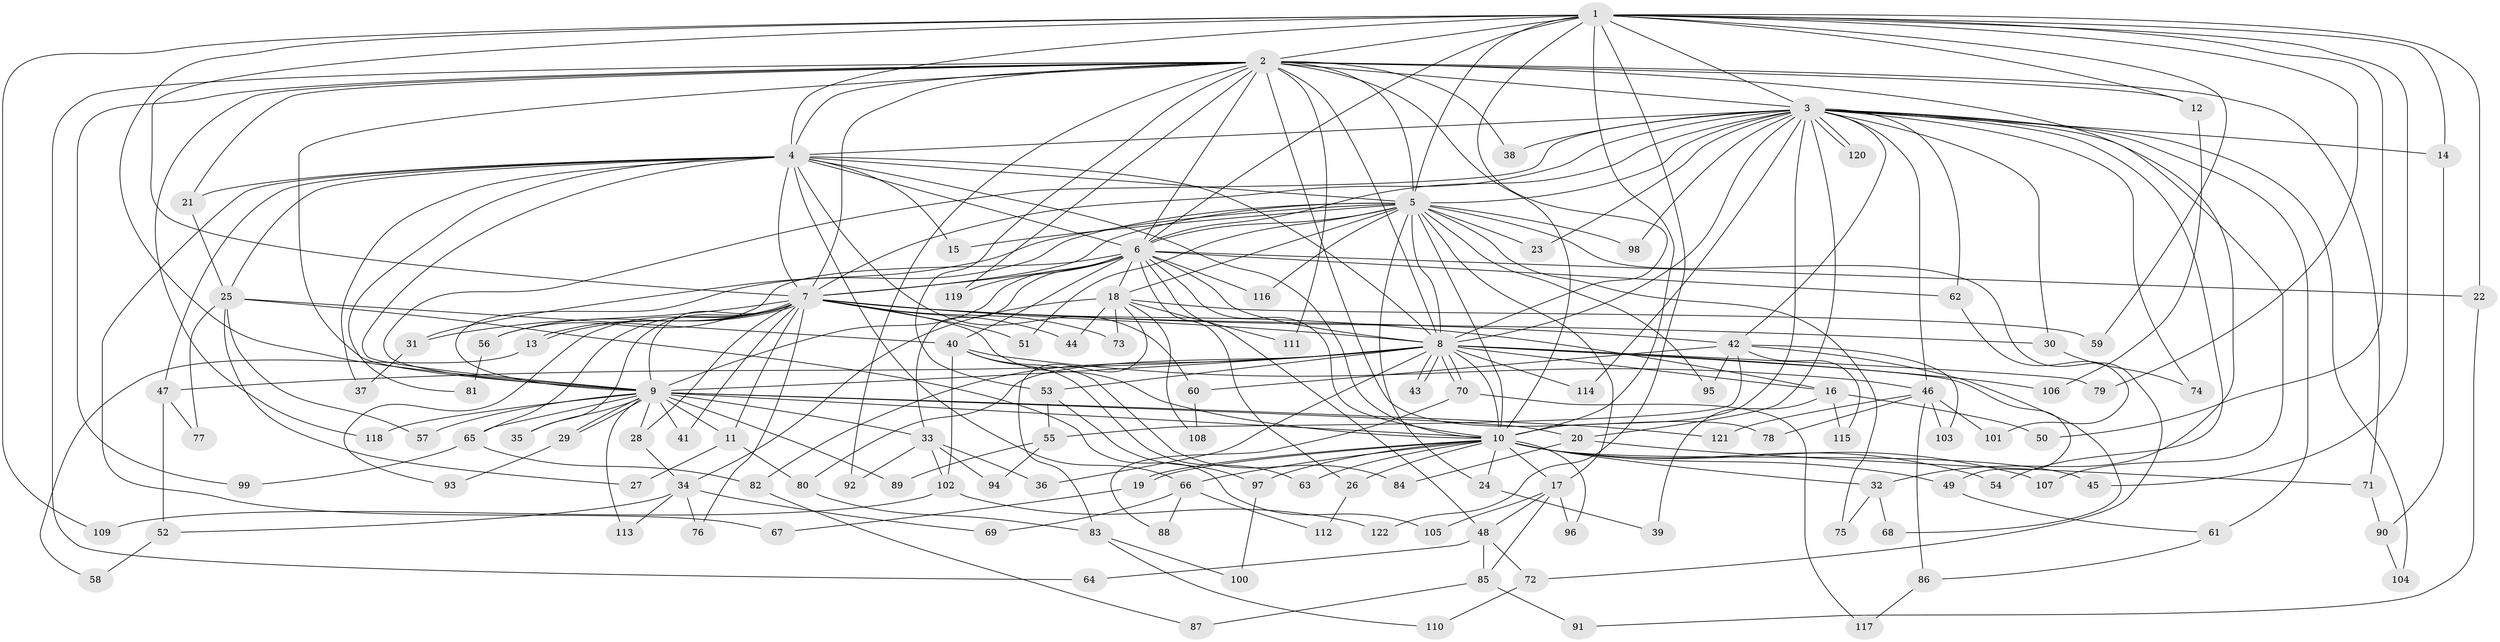// coarse degree distribution, {22: 0.013513513513513514, 16: 0.013513513513513514, 18: 0.013513513513513514, 14: 0.013513513513513514, 17: 0.02702702702702703, 27: 0.013513513513513514, 8: 0.013513513513513514, 2: 0.5, 4: 0.05405405405405406, 6: 0.04054054054054054, 10: 0.04054054054054054, 13: 0.013513513513513514, 3: 0.13513513513513514, 5: 0.05405405405405406, 1: 0.04054054054054054, 7: 0.013513513513513514}
// Generated by graph-tools (version 1.1) at 2025/49/03/04/25 22:49:45]
// undirected, 122 vertices, 269 edges
graph export_dot {
  node [color=gray90,style=filled];
  1;
  2;
  3;
  4;
  5;
  6;
  7;
  8;
  9;
  10;
  11;
  12;
  13;
  14;
  15;
  16;
  17;
  18;
  19;
  20;
  21;
  22;
  23;
  24;
  25;
  26;
  27;
  28;
  29;
  30;
  31;
  32;
  33;
  34;
  35;
  36;
  37;
  38;
  39;
  40;
  41;
  42;
  43;
  44;
  45;
  46;
  47;
  48;
  49;
  50;
  51;
  52;
  53;
  54;
  55;
  56;
  57;
  58;
  59;
  60;
  61;
  62;
  63;
  64;
  65;
  66;
  67;
  68;
  69;
  70;
  71;
  72;
  73;
  74;
  75;
  76;
  77;
  78;
  79;
  80;
  81;
  82;
  83;
  84;
  85;
  86;
  87;
  88;
  89;
  90;
  91;
  92;
  93;
  94;
  95;
  96;
  97;
  98;
  99;
  100;
  101;
  102;
  103;
  104;
  105;
  106;
  107;
  108;
  109;
  110;
  111;
  112;
  113;
  114;
  115;
  116;
  117;
  118;
  119;
  120;
  121;
  122;
  1 -- 2;
  1 -- 3;
  1 -- 4;
  1 -- 5;
  1 -- 6;
  1 -- 7;
  1 -- 8;
  1 -- 9;
  1 -- 10;
  1 -- 12;
  1 -- 14;
  1 -- 22;
  1 -- 45;
  1 -- 50;
  1 -- 59;
  1 -- 79;
  1 -- 109;
  1 -- 122;
  2 -- 3;
  2 -- 4;
  2 -- 5;
  2 -- 6;
  2 -- 7;
  2 -- 8;
  2 -- 9;
  2 -- 10;
  2 -- 12;
  2 -- 21;
  2 -- 32;
  2 -- 38;
  2 -- 53;
  2 -- 64;
  2 -- 71;
  2 -- 78;
  2 -- 92;
  2 -- 99;
  2 -- 111;
  2 -- 118;
  2 -- 119;
  3 -- 4;
  3 -- 5;
  3 -- 6;
  3 -- 7;
  3 -- 8;
  3 -- 9;
  3 -- 10;
  3 -- 14;
  3 -- 20;
  3 -- 23;
  3 -- 30;
  3 -- 38;
  3 -- 42;
  3 -- 46;
  3 -- 54;
  3 -- 61;
  3 -- 62;
  3 -- 74;
  3 -- 98;
  3 -- 104;
  3 -- 107;
  3 -- 114;
  3 -- 120;
  3 -- 120;
  4 -- 5;
  4 -- 6;
  4 -- 7;
  4 -- 8;
  4 -- 9;
  4 -- 10;
  4 -- 15;
  4 -- 21;
  4 -- 25;
  4 -- 37;
  4 -- 47;
  4 -- 60;
  4 -- 66;
  4 -- 67;
  4 -- 81;
  5 -- 6;
  5 -- 7;
  5 -- 8;
  5 -- 9;
  5 -- 10;
  5 -- 15;
  5 -- 17;
  5 -- 18;
  5 -- 23;
  5 -- 24;
  5 -- 31;
  5 -- 51;
  5 -- 72;
  5 -- 75;
  5 -- 95;
  5 -- 98;
  5 -- 116;
  6 -- 7;
  6 -- 8;
  6 -- 9;
  6 -- 10;
  6 -- 18;
  6 -- 22;
  6 -- 26;
  6 -- 33;
  6 -- 40;
  6 -- 48;
  6 -- 56;
  6 -- 62;
  6 -- 116;
  6 -- 119;
  7 -- 8;
  7 -- 9;
  7 -- 10;
  7 -- 11;
  7 -- 13;
  7 -- 13;
  7 -- 16;
  7 -- 28;
  7 -- 30;
  7 -- 31;
  7 -- 35;
  7 -- 41;
  7 -- 42;
  7 -- 44;
  7 -- 51;
  7 -- 56;
  7 -- 65;
  7 -- 73;
  7 -- 76;
  7 -- 93;
  8 -- 9;
  8 -- 10;
  8 -- 16;
  8 -- 36;
  8 -- 43;
  8 -- 43;
  8 -- 47;
  8 -- 49;
  8 -- 53;
  8 -- 70;
  8 -- 70;
  8 -- 79;
  8 -- 80;
  8 -- 82;
  8 -- 106;
  8 -- 114;
  9 -- 10;
  9 -- 11;
  9 -- 20;
  9 -- 28;
  9 -- 29;
  9 -- 29;
  9 -- 33;
  9 -- 35;
  9 -- 41;
  9 -- 57;
  9 -- 65;
  9 -- 89;
  9 -- 113;
  9 -- 118;
  9 -- 121;
  10 -- 17;
  10 -- 19;
  10 -- 19;
  10 -- 24;
  10 -- 26;
  10 -- 32;
  10 -- 45;
  10 -- 49;
  10 -- 54;
  10 -- 63;
  10 -- 66;
  10 -- 96;
  10 -- 97;
  10 -- 107;
  11 -- 27;
  11 -- 80;
  12 -- 106;
  13 -- 58;
  14 -- 90;
  16 -- 39;
  16 -- 50;
  16 -- 115;
  17 -- 48;
  17 -- 85;
  17 -- 96;
  17 -- 105;
  18 -- 34;
  18 -- 44;
  18 -- 59;
  18 -- 73;
  18 -- 83;
  18 -- 108;
  18 -- 111;
  19 -- 67;
  20 -- 71;
  20 -- 84;
  21 -- 25;
  22 -- 91;
  24 -- 39;
  25 -- 27;
  25 -- 40;
  25 -- 57;
  25 -- 77;
  25 -- 105;
  26 -- 112;
  28 -- 34;
  29 -- 93;
  30 -- 74;
  31 -- 37;
  32 -- 68;
  32 -- 75;
  33 -- 36;
  33 -- 92;
  33 -- 94;
  33 -- 102;
  34 -- 52;
  34 -- 69;
  34 -- 76;
  34 -- 113;
  40 -- 46;
  40 -- 63;
  40 -- 84;
  40 -- 102;
  42 -- 55;
  42 -- 60;
  42 -- 68;
  42 -- 95;
  42 -- 103;
  42 -- 115;
  46 -- 78;
  46 -- 86;
  46 -- 101;
  46 -- 103;
  46 -- 121;
  47 -- 52;
  47 -- 77;
  48 -- 64;
  48 -- 72;
  48 -- 85;
  49 -- 61;
  52 -- 58;
  53 -- 55;
  53 -- 97;
  55 -- 89;
  55 -- 94;
  56 -- 81;
  60 -- 108;
  61 -- 86;
  62 -- 101;
  65 -- 82;
  65 -- 99;
  66 -- 69;
  66 -- 88;
  66 -- 112;
  70 -- 88;
  70 -- 117;
  71 -- 90;
  72 -- 110;
  80 -- 83;
  82 -- 87;
  83 -- 100;
  83 -- 110;
  85 -- 87;
  85 -- 91;
  86 -- 117;
  90 -- 104;
  97 -- 100;
  102 -- 109;
  102 -- 122;
}
